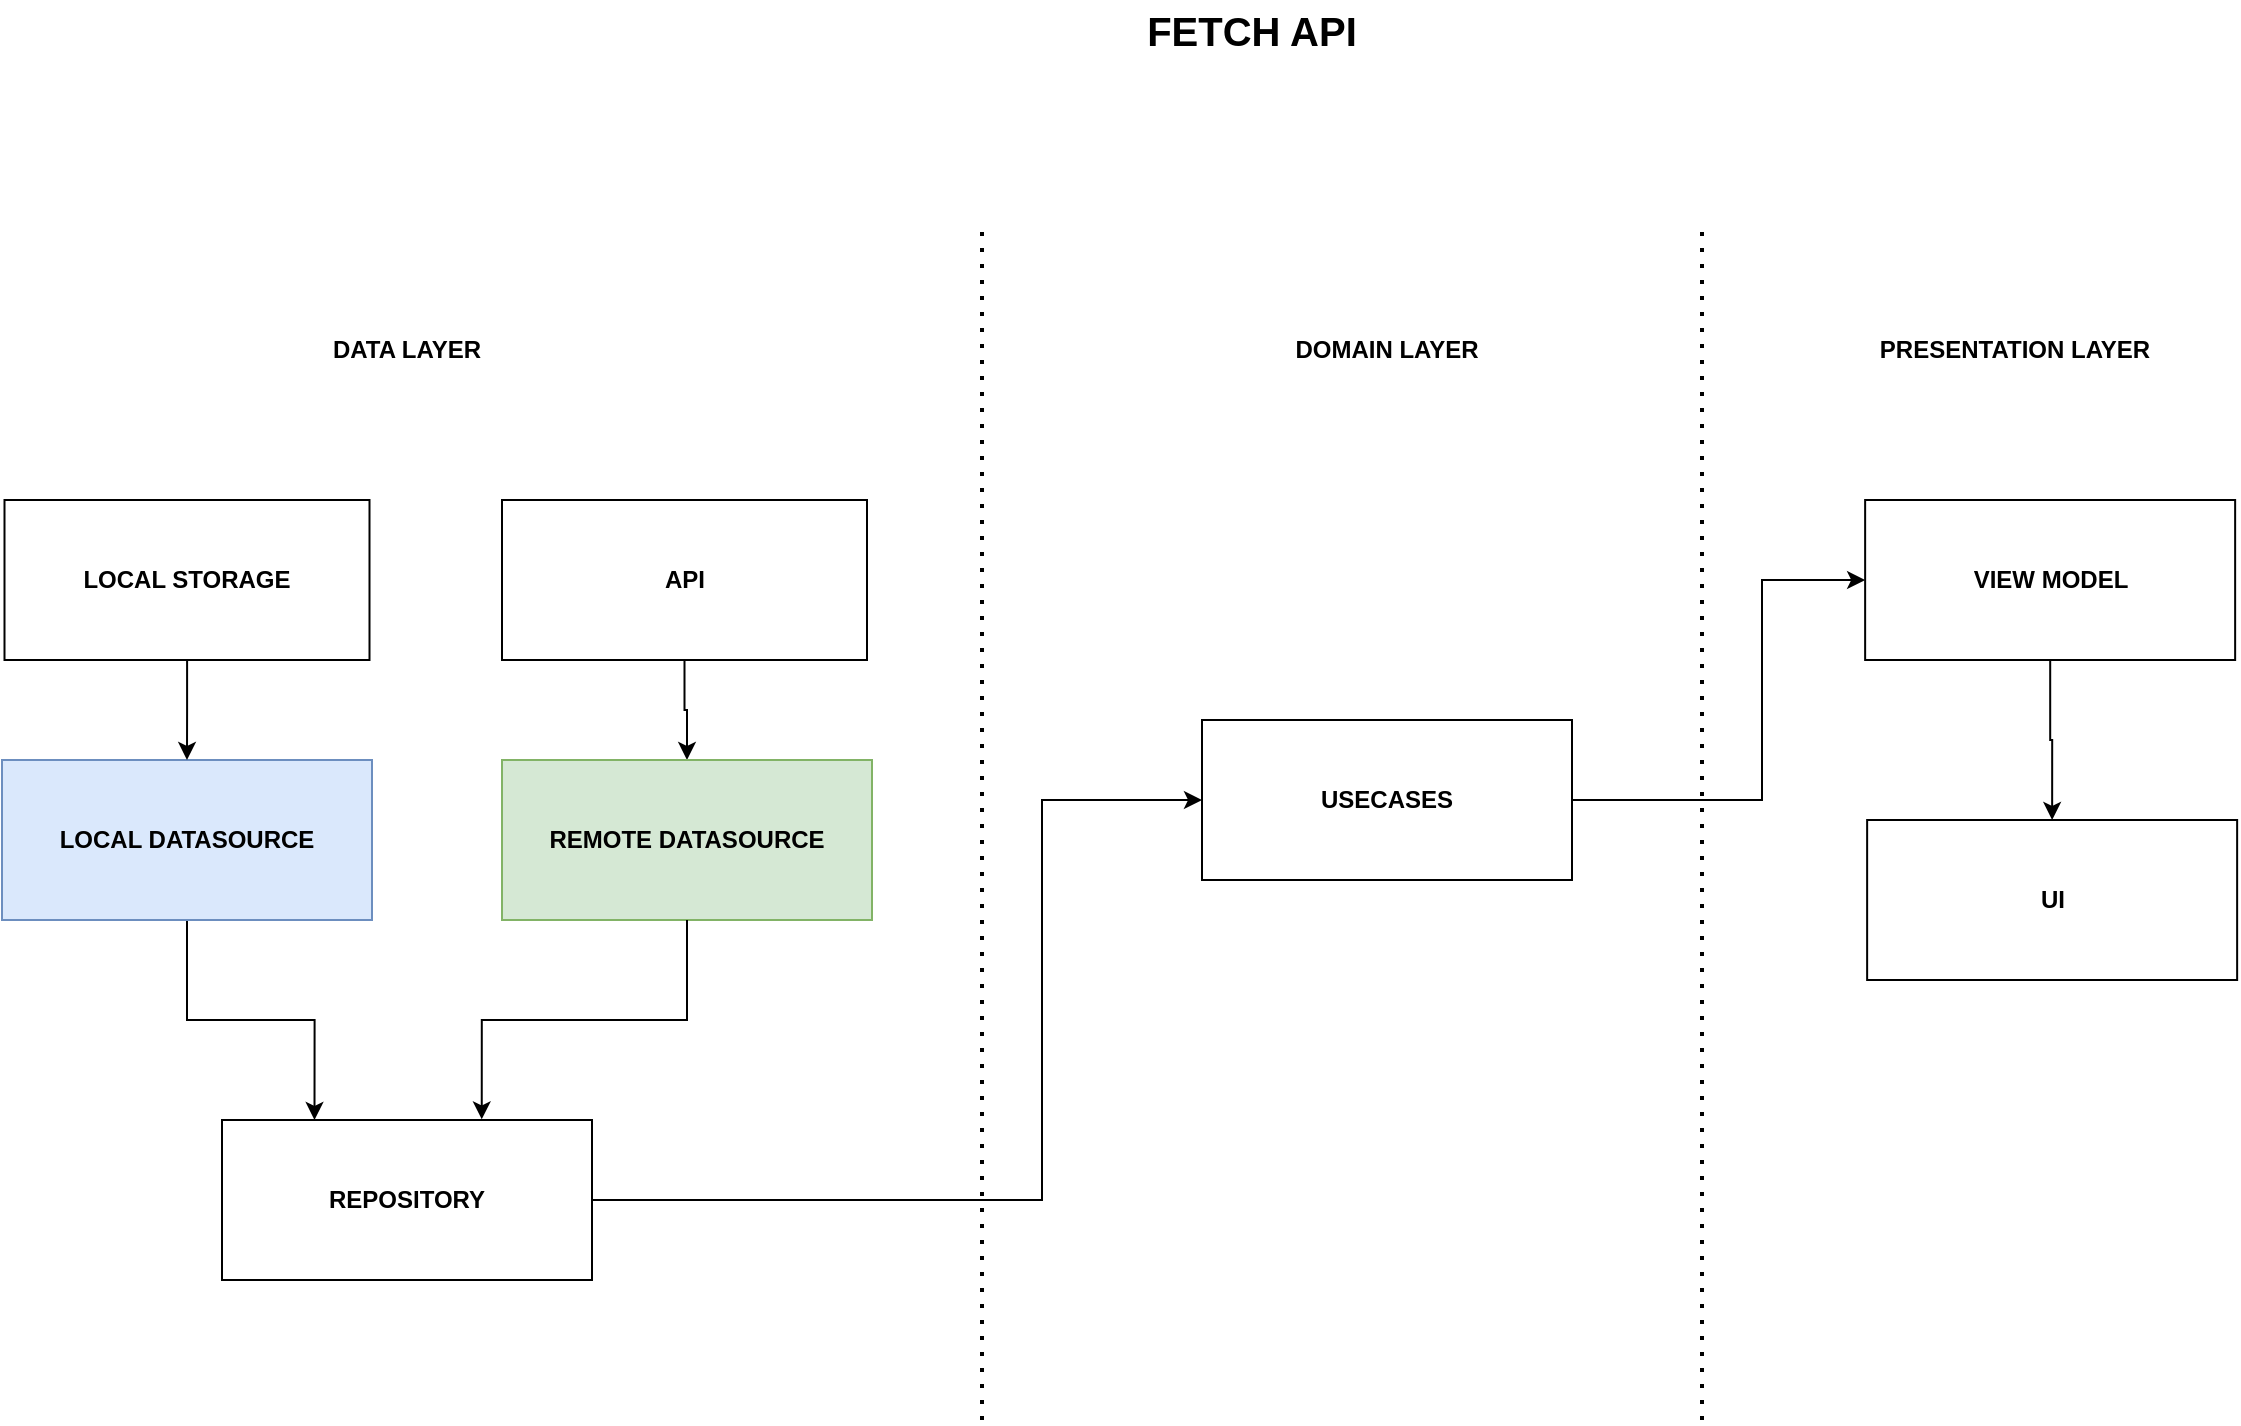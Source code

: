 <mxfile version="24.2.2" type="google">
  <diagram name="Page-1" id="013Zgx_Godwu3KNBz5vK">
    <mxGraphModel grid="1" page="1" gridSize="10" guides="1" tooltips="1" connect="1" arrows="1" fold="1" pageScale="1" pageWidth="827" pageHeight="1169" math="0" shadow="0">
      <root>
        <mxCell id="0" />
        <mxCell id="1" parent="0" />
        <mxCell id="wq4Xv0gQZDLXTJtVb2No-7" style="edgeStyle=orthogonalEdgeStyle;rounded=0;orthogonalLoop=1;jettySize=auto;html=1;entryX=0.5;entryY=0;entryDx=0;entryDy=0;" edge="1" parent="1" source="wq4Xv0gQZDLXTJtVb2No-1" target="wq4Xv0gQZDLXTJtVb2No-2">
          <mxGeometry relative="1" as="geometry" />
        </mxCell>
        <mxCell id="wq4Xv0gQZDLXTJtVb2No-1" value="&lt;b&gt;API&lt;/b&gt;" style="rounded=0;whiteSpace=wrap;html=1;" vertex="1" parent="1">
          <mxGeometry x="-240" y="140" width="182.5" height="80" as="geometry" />
        </mxCell>
        <mxCell id="wq4Xv0gQZDLXTJtVb2No-2" value="&lt;b&gt;REMOTE DATASOURCE&lt;/b&gt;" style="rounded=0;whiteSpace=wrap;html=1;fillColor=#d5e8d4;strokeColor=#82b366;" vertex="1" parent="1">
          <mxGeometry x="-240" y="270" width="185" height="80" as="geometry" />
        </mxCell>
        <mxCell id="nP0LMendEkcY3PGFY9j1-7" style="edgeStyle=orthogonalEdgeStyle;rounded=0;orthogonalLoop=1;jettySize=auto;html=1;entryX=0;entryY=0.5;entryDx=0;entryDy=0;" edge="1" parent="1" source="wq4Xv0gQZDLXTJtVb2No-3" target="wq4Xv0gQZDLXTJtVb2No-4">
          <mxGeometry relative="1" as="geometry">
            <Array as="points">
              <mxPoint x="30" y="490" />
              <mxPoint x="30" y="290" />
            </Array>
          </mxGeometry>
        </mxCell>
        <mxCell id="wq4Xv0gQZDLXTJtVb2No-3" value="&lt;b&gt;REPOSITORY&lt;/b&gt;" style="rounded=0;whiteSpace=wrap;html=1;" vertex="1" parent="1">
          <mxGeometry x="-380" y="450" width="185" height="80" as="geometry" />
        </mxCell>
        <mxCell id="wq4Xv0gQZDLXTJtVb2No-10" style="edgeStyle=orthogonalEdgeStyle;rounded=0;orthogonalLoop=1;jettySize=auto;html=1;entryX=0;entryY=0.5;entryDx=0;entryDy=0;" edge="1" parent="1" source="wq4Xv0gQZDLXTJtVb2No-4" target="wq4Xv0gQZDLXTJtVb2No-5">
          <mxGeometry relative="1" as="geometry">
            <Array as="points">
              <mxPoint x="390" y="290" />
              <mxPoint x="390" y="180" />
            </Array>
          </mxGeometry>
        </mxCell>
        <mxCell id="wq4Xv0gQZDLXTJtVb2No-4" value="&lt;b&gt;USECASES&lt;/b&gt;" style="rounded=0;whiteSpace=wrap;html=1;" vertex="1" parent="1">
          <mxGeometry x="110" y="250" width="185" height="80" as="geometry" />
        </mxCell>
        <mxCell id="wq4Xv0gQZDLXTJtVb2No-11" style="edgeStyle=orthogonalEdgeStyle;rounded=0;orthogonalLoop=1;jettySize=auto;html=1;entryX=0.5;entryY=0;entryDx=0;entryDy=0;" edge="1" parent="1" source="wq4Xv0gQZDLXTJtVb2No-5" target="wq4Xv0gQZDLXTJtVb2No-6">
          <mxGeometry relative="1" as="geometry" />
        </mxCell>
        <mxCell id="wq4Xv0gQZDLXTJtVb2No-5" value="&lt;b&gt;VIEW MODEL&lt;br&gt;&lt;/b&gt;" style="rounded=0;whiteSpace=wrap;html=1;" vertex="1" parent="1">
          <mxGeometry x="441.57" y="140" width="185" height="80" as="geometry" />
        </mxCell>
        <mxCell id="wq4Xv0gQZDLXTJtVb2No-6" value="&lt;b&gt;UI&lt;br&gt;&lt;/b&gt;" style="rounded=0;whiteSpace=wrap;html=1;" vertex="1" parent="1">
          <mxGeometry x="442.57" y="300" width="185" height="80" as="geometry" />
        </mxCell>
        <mxCell id="wq4Xv0gQZDLXTJtVb2No-13" value="&lt;b&gt;DATA LAYER&lt;/b&gt;" style="text;html=1;strokeColor=none;fillColor=none;align=center;verticalAlign=middle;whiteSpace=wrap;rounded=0;" vertex="1" parent="1">
          <mxGeometry x="-353.13" y="50" width="131.25" height="30" as="geometry" />
        </mxCell>
        <mxCell id="wq4Xv0gQZDLXTJtVb2No-14" value="&lt;b&gt;DOMAIN LAYER&lt;/b&gt;" style="text;html=1;strokeColor=none;fillColor=none;align=center;verticalAlign=middle;whiteSpace=wrap;rounded=0;" vertex="1" parent="1">
          <mxGeometry x="136.87" y="50" width="131.25" height="30" as="geometry" />
        </mxCell>
        <mxCell id="wq4Xv0gQZDLXTJtVb2No-15" value="&lt;b&gt;PRESENTATION LAYER&lt;/b&gt;" style="text;html=1;strokeColor=none;fillColor=none;align=center;verticalAlign=middle;whiteSpace=wrap;rounded=0;" vertex="1" parent="1">
          <mxGeometry x="440" y="50" width="153.13" height="30" as="geometry" />
        </mxCell>
        <mxCell id="nP0LMendEkcY3PGFY9j1-3" style="edgeStyle=orthogonalEdgeStyle;rounded=0;orthogonalLoop=1;jettySize=auto;html=1;entryX=0.25;entryY=0;entryDx=0;entryDy=0;" edge="1" parent="1" source="nP0LMendEkcY3PGFY9j1-1" target="wq4Xv0gQZDLXTJtVb2No-3">
          <mxGeometry relative="1" as="geometry" />
        </mxCell>
        <mxCell id="nP0LMendEkcY3PGFY9j1-1" value="&lt;b&gt;LOCAL DATASOURCE&lt;/b&gt;" style="rounded=0;whiteSpace=wrap;html=1;fillColor=#dae8fc;strokeColor=#6c8ebf;" vertex="1" parent="1">
          <mxGeometry x="-490" y="270" width="185" height="80" as="geometry" />
        </mxCell>
        <mxCell id="nP0LMendEkcY3PGFY9j1-6" style="edgeStyle=orthogonalEdgeStyle;rounded=0;orthogonalLoop=1;jettySize=auto;html=1;entryX=0.5;entryY=0;entryDx=0;entryDy=0;" edge="1" parent="1" source="nP0LMendEkcY3PGFY9j1-2" target="nP0LMendEkcY3PGFY9j1-1">
          <mxGeometry relative="1" as="geometry" />
        </mxCell>
        <mxCell id="nP0LMendEkcY3PGFY9j1-2" value="&lt;b&gt;LOCAL STORAGE&lt;/b&gt;" style="rounded=0;whiteSpace=wrap;html=1;" vertex="1" parent="1">
          <mxGeometry x="-488.75" y="140" width="182.5" height="80" as="geometry" />
        </mxCell>
        <mxCell id="nP0LMendEkcY3PGFY9j1-4" style="edgeStyle=orthogonalEdgeStyle;rounded=0;orthogonalLoop=1;jettySize=auto;html=1;entryX=0.702;entryY=-0.004;entryDx=0;entryDy=0;entryPerimeter=0;" edge="1" parent="1" source="wq4Xv0gQZDLXTJtVb2No-2" target="wq4Xv0gQZDLXTJtVb2No-3">
          <mxGeometry relative="1" as="geometry" />
        </mxCell>
        <mxCell id="KU-r7zfDR2FMOLZ1J5W2-1" value="&lt;b&gt;&lt;font style=&quot;font-size: 20px;&quot;&gt;FETCH API&lt;/font&gt;&lt;/b&gt;" style="text;html=1;align=center;verticalAlign=middle;whiteSpace=wrap;rounded=0;" vertex="1" parent="1">
          <mxGeometry x="35" y="-110" width="200" height="30" as="geometry" />
        </mxCell>
        <mxCell id="KU-r7zfDR2FMOLZ1J5W2-2" value="" style="endArrow=none;dashed=1;html=1;dashPattern=1 3;strokeWidth=2;rounded=0;" edge="1" parent="1">
          <mxGeometry width="50" height="50" relative="1" as="geometry">
            <mxPoint x="360" y="600" as="sourcePoint" />
            <mxPoint x="360" as="targetPoint" />
          </mxGeometry>
        </mxCell>
        <mxCell id="KU-r7zfDR2FMOLZ1J5W2-3" value="" style="endArrow=none;dashed=1;html=1;dashPattern=1 3;strokeWidth=2;rounded=0;" edge="1" parent="1">
          <mxGeometry width="50" height="50" relative="1" as="geometry">
            <mxPoint y="600" as="sourcePoint" />
            <mxPoint as="targetPoint" />
          </mxGeometry>
        </mxCell>
      </root>
    </mxGraphModel>
  </diagram>
</mxfile>
